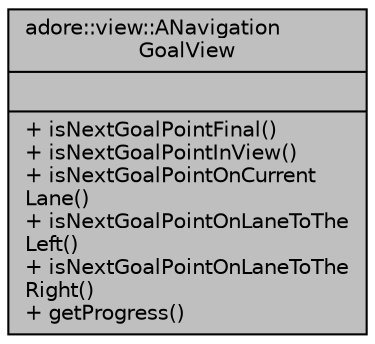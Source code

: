 digraph "adore::view::ANavigationGoalView"
{
 // LATEX_PDF_SIZE
  edge [fontname="Helvetica",fontsize="10",labelfontname="Helvetica",labelfontsize="10"];
  node [fontname="Helvetica",fontsize="10",shape=record];
  Node1 [label="{adore::view::ANavigation\lGoalView\n||+ isNextGoalPointFinal()\l+ isNextGoalPointInView()\l+ isNextGoalPointOnCurrent\lLane()\l+ isNextGoalPointOnLaneToThe\lLeft()\l+ isNextGoalPointOnLaneToThe\lRight()\l+ getProgress()\l}",height=0.2,width=0.4,color="black", fillcolor="grey75", style="filled", fontcolor="black",tooltip=" "];
}
